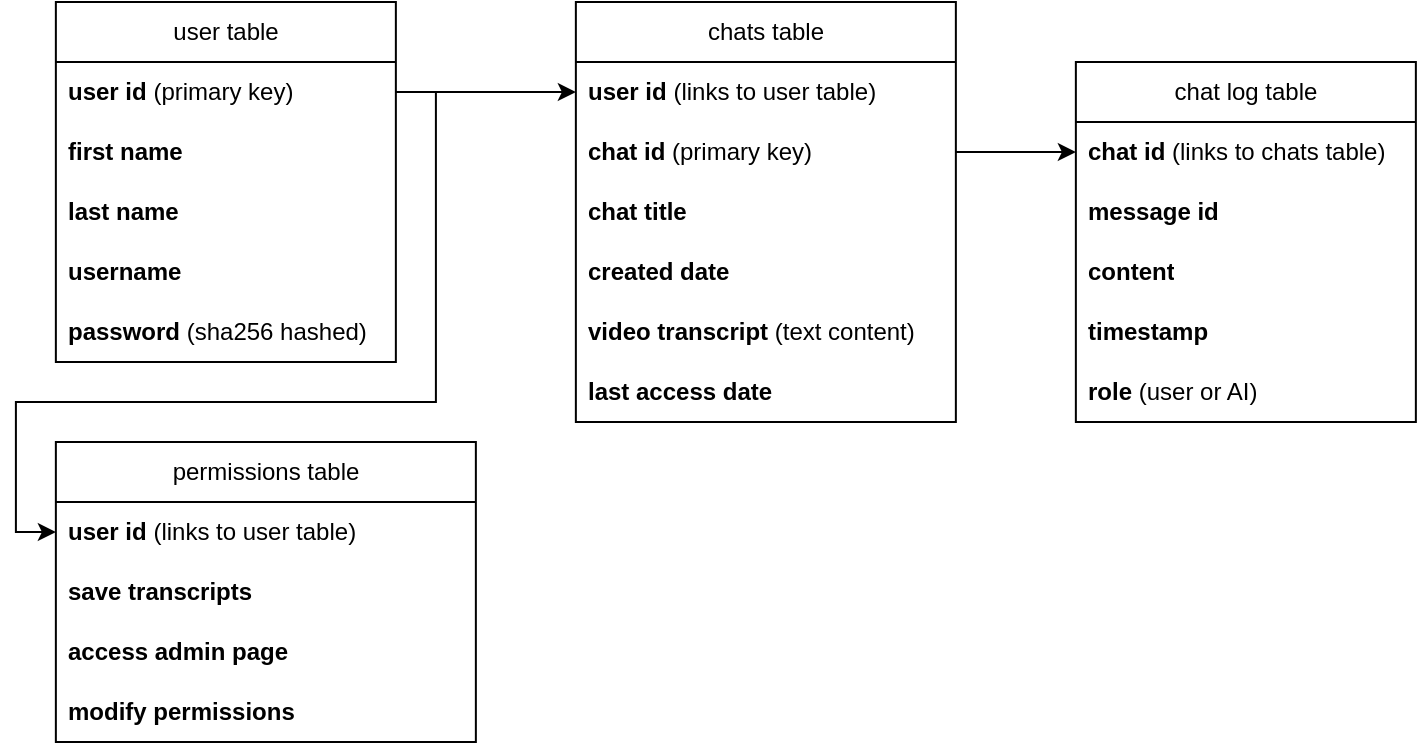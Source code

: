 <mxfile version="28.2.5">
  <diagram name="Page-1" id="ODl_cDZtwnBtCbp09z6A">
    <mxGraphModel dx="1048" dy="617" grid="1" gridSize="10" guides="1" tooltips="1" connect="1" arrows="1" fold="1" page="1" pageScale="1" pageWidth="850" pageHeight="1100" math="0" shadow="0">
      <root>
        <mxCell id="0" />
        <mxCell id="1" parent="0" />
        <mxCell id="lJNQl5LVWudzznO_TVI9-2" value="user table" style="swimlane;fontStyle=0;childLayout=stackLayout;horizontal=1;startSize=30;horizontalStack=0;resizeParent=1;resizeParentMax=0;resizeLast=0;collapsible=1;marginBottom=0;whiteSpace=wrap;html=1;" parent="1" vertex="1">
          <mxGeometry x="94.93" y="120" width="170" height="180" as="geometry">
            <mxRectangle x="130" y="60" width="90" height="30" as="alternateBounds" />
          </mxGeometry>
        </mxCell>
        <mxCell id="lJNQl5LVWudzznO_TVI9-3" value="&lt;b&gt;user id&lt;/b&gt;&amp;nbsp;(primary key)" style="text;strokeColor=none;fillColor=none;align=left;verticalAlign=middle;spacingLeft=4;spacingRight=4;overflow=hidden;points=[[0,0.5],[1,0.5]];portConstraint=eastwest;rotatable=0;whiteSpace=wrap;html=1;" parent="lJNQl5LVWudzznO_TVI9-2" vertex="1">
          <mxGeometry y="30" width="170" height="30" as="geometry" />
        </mxCell>
        <mxCell id="lJNQl5LVWudzznO_TVI9-4" value="&lt;b&gt;first name&lt;/b&gt;" style="text;strokeColor=none;fillColor=none;align=left;verticalAlign=middle;spacingLeft=4;spacingRight=4;overflow=hidden;points=[[0,0.5],[1,0.5]];portConstraint=eastwest;rotatable=0;whiteSpace=wrap;html=1;" parent="lJNQl5LVWudzznO_TVI9-2" vertex="1">
          <mxGeometry y="60" width="170" height="30" as="geometry" />
        </mxCell>
        <mxCell id="lJNQl5LVWudzznO_TVI9-5" value="&lt;b&gt;last name&lt;/b&gt;" style="text;strokeColor=none;fillColor=none;align=left;verticalAlign=middle;spacingLeft=4;spacingRight=4;overflow=hidden;points=[[0,0.5],[1,0.5]];portConstraint=eastwest;rotatable=0;whiteSpace=wrap;html=1;" parent="lJNQl5LVWudzznO_TVI9-2" vertex="1">
          <mxGeometry y="90" width="170" height="30" as="geometry" />
        </mxCell>
        <mxCell id="lJNQl5LVWudzznO_TVI9-6" value="&lt;b&gt;username&lt;/b&gt;" style="text;strokeColor=none;fillColor=none;align=left;verticalAlign=middle;spacingLeft=4;spacingRight=4;overflow=hidden;points=[[0,0.5],[1,0.5]];portConstraint=eastwest;rotatable=0;whiteSpace=wrap;html=1;" parent="lJNQl5LVWudzznO_TVI9-2" vertex="1">
          <mxGeometry y="120" width="170" height="30" as="geometry" />
        </mxCell>
        <mxCell id="lJNQl5LVWudzznO_TVI9-7" value="&lt;b&gt;password &lt;/b&gt;(sha256 hashed)" style="text;strokeColor=none;fillColor=none;align=left;verticalAlign=middle;spacingLeft=4;spacingRight=4;overflow=hidden;points=[[0,0.5],[1,0.5]];portConstraint=eastwest;rotatable=0;whiteSpace=wrap;html=1;" parent="lJNQl5LVWudzznO_TVI9-2" vertex="1">
          <mxGeometry y="150" width="170" height="30" as="geometry" />
        </mxCell>
        <mxCell id="lJNQl5LVWudzznO_TVI9-8" value="chats table" style="swimlane;fontStyle=0;childLayout=stackLayout;horizontal=1;startSize=30;horizontalStack=0;resizeParent=1;resizeParentMax=0;resizeLast=0;collapsible=1;marginBottom=0;whiteSpace=wrap;html=1;" parent="1" vertex="1">
          <mxGeometry x="354.93" y="120" width="190" height="210" as="geometry">
            <mxRectangle x="130" y="60" width="90" height="30" as="alternateBounds" />
          </mxGeometry>
        </mxCell>
        <mxCell id="lJNQl5LVWudzznO_TVI9-9" value="&lt;b&gt;user id&lt;/b&gt;&amp;nbsp;(links to user table)" style="text;strokeColor=none;fillColor=none;align=left;verticalAlign=middle;spacingLeft=4;spacingRight=4;overflow=hidden;points=[[0,0.5],[1,0.5]];portConstraint=eastwest;rotatable=0;whiteSpace=wrap;html=1;" parent="lJNQl5LVWudzznO_TVI9-8" vertex="1">
          <mxGeometry y="30" width="190" height="30" as="geometry" />
        </mxCell>
        <mxCell id="lJNQl5LVWudzznO_TVI9-10" value="&lt;b&gt;chat id &lt;/b&gt;(primary key)" style="text;strokeColor=none;fillColor=none;align=left;verticalAlign=middle;spacingLeft=4;spacingRight=4;overflow=hidden;points=[[0,0.5],[1,0.5]];portConstraint=eastwest;rotatable=0;whiteSpace=wrap;html=1;" parent="lJNQl5LVWudzznO_TVI9-8" vertex="1">
          <mxGeometry y="60" width="190" height="30" as="geometry" />
        </mxCell>
        <mxCell id="lJNQl5LVWudzznO_TVI9-11" value="&lt;b&gt;chat title&lt;/b&gt;" style="text;strokeColor=none;fillColor=none;align=left;verticalAlign=middle;spacingLeft=4;spacingRight=4;overflow=hidden;points=[[0,0.5],[1,0.5]];portConstraint=eastwest;rotatable=0;whiteSpace=wrap;html=1;" parent="lJNQl5LVWudzznO_TVI9-8" vertex="1">
          <mxGeometry y="90" width="190" height="30" as="geometry" />
        </mxCell>
        <mxCell id="lJNQl5LVWudzznO_TVI9-12" value="&lt;b&gt;created date&lt;/b&gt;" style="text;strokeColor=none;fillColor=none;align=left;verticalAlign=middle;spacingLeft=4;spacingRight=4;overflow=hidden;points=[[0,0.5],[1,0.5]];portConstraint=eastwest;rotatable=0;whiteSpace=wrap;html=1;" parent="lJNQl5LVWudzznO_TVI9-8" vertex="1">
          <mxGeometry y="120" width="190" height="30" as="geometry" />
        </mxCell>
        <mxCell id="lJNQl5LVWudzznO_TVI9-13" value="&lt;b&gt;video transcript &lt;/b&gt;(text content)" style="text;strokeColor=none;fillColor=none;align=left;verticalAlign=middle;spacingLeft=4;spacingRight=4;overflow=hidden;points=[[0,0.5],[1,0.5]];portConstraint=eastwest;rotatable=0;whiteSpace=wrap;html=1;" parent="lJNQl5LVWudzznO_TVI9-8" vertex="1">
          <mxGeometry y="150" width="190" height="30" as="geometry" />
        </mxCell>
        <mxCell id="lJNQl5LVWudzznO_TVI9-15" value="&lt;b&gt;last access date&lt;/b&gt;" style="text;strokeColor=none;fillColor=none;align=left;verticalAlign=middle;spacingLeft=4;spacingRight=4;overflow=hidden;points=[[0,0.5],[1,0.5]];portConstraint=eastwest;rotatable=0;whiteSpace=wrap;html=1;" parent="lJNQl5LVWudzznO_TVI9-8" vertex="1">
          <mxGeometry y="180" width="190" height="30" as="geometry" />
        </mxCell>
        <mxCell id="lJNQl5LVWudzznO_TVI9-16" style="edgeStyle=orthogonalEdgeStyle;rounded=0;orthogonalLoop=1;jettySize=auto;html=1;entryX=0;entryY=0.5;entryDx=0;entryDy=0;" parent="1" source="lJNQl5LVWudzznO_TVI9-3" target="lJNQl5LVWudzznO_TVI9-9" edge="1">
          <mxGeometry relative="1" as="geometry" />
        </mxCell>
        <mxCell id="lJNQl5LVWudzznO_TVI9-17" value="chat log table" style="swimlane;fontStyle=0;childLayout=stackLayout;horizontal=1;startSize=30;horizontalStack=0;resizeParent=1;resizeParentMax=0;resizeLast=0;collapsible=1;marginBottom=0;whiteSpace=wrap;html=1;" parent="1" vertex="1">
          <mxGeometry x="604.93" y="150" width="170" height="180" as="geometry">
            <mxRectangle x="130" y="60" width="90" height="30" as="alternateBounds" />
          </mxGeometry>
        </mxCell>
        <mxCell id="lJNQl5LVWudzznO_TVI9-18" value="&lt;b&gt;chat id&lt;/b&gt;&amp;nbsp;(links to chats table)" style="text;strokeColor=none;fillColor=none;align=left;verticalAlign=middle;spacingLeft=4;spacingRight=4;overflow=hidden;points=[[0,0.5],[1,0.5]];portConstraint=eastwest;rotatable=0;whiteSpace=wrap;html=1;" parent="lJNQl5LVWudzznO_TVI9-17" vertex="1">
          <mxGeometry y="30" width="170" height="30" as="geometry" />
        </mxCell>
        <mxCell id="lJNQl5LVWudzznO_TVI9-19" value="&lt;b&gt;message id&lt;/b&gt;" style="text;strokeColor=none;fillColor=none;align=left;verticalAlign=middle;spacingLeft=4;spacingRight=4;overflow=hidden;points=[[0,0.5],[1,0.5]];portConstraint=eastwest;rotatable=0;whiteSpace=wrap;html=1;" parent="lJNQl5LVWudzznO_TVI9-17" vertex="1">
          <mxGeometry y="60" width="170" height="30" as="geometry" />
        </mxCell>
        <mxCell id="lJNQl5LVWudzznO_TVI9-20" value="&lt;b&gt;content&lt;/b&gt;" style="text;strokeColor=none;fillColor=none;align=left;verticalAlign=middle;spacingLeft=4;spacingRight=4;overflow=hidden;points=[[0,0.5],[1,0.5]];portConstraint=eastwest;rotatable=0;whiteSpace=wrap;html=1;" parent="lJNQl5LVWudzznO_TVI9-17" vertex="1">
          <mxGeometry y="90" width="170" height="30" as="geometry" />
        </mxCell>
        <mxCell id="lJNQl5LVWudzznO_TVI9-21" value="&lt;b&gt;timestamp&lt;/b&gt;" style="text;strokeColor=none;fillColor=none;align=left;verticalAlign=middle;spacingLeft=4;spacingRight=4;overflow=hidden;points=[[0,0.5],[1,0.5]];portConstraint=eastwest;rotatable=0;whiteSpace=wrap;html=1;" parent="lJNQl5LVWudzznO_TVI9-17" vertex="1">
          <mxGeometry y="120" width="170" height="30" as="geometry" />
        </mxCell>
        <mxCell id="lJNQl5LVWudzznO_TVI9-22" value="&lt;b&gt;role &lt;/b&gt;(user or AI)" style="text;strokeColor=none;fillColor=none;align=left;verticalAlign=middle;spacingLeft=4;spacingRight=4;overflow=hidden;points=[[0,0.5],[1,0.5]];portConstraint=eastwest;rotatable=0;whiteSpace=wrap;html=1;" parent="lJNQl5LVWudzznO_TVI9-17" vertex="1">
          <mxGeometry y="150" width="170" height="30" as="geometry" />
        </mxCell>
        <mxCell id="lJNQl5LVWudzznO_TVI9-23" style="edgeStyle=orthogonalEdgeStyle;rounded=0;orthogonalLoop=1;jettySize=auto;html=1;entryX=0;entryY=0.5;entryDx=0;entryDy=0;" parent="1" source="lJNQl5LVWudzznO_TVI9-10" target="lJNQl5LVWudzznO_TVI9-18" edge="1">
          <mxGeometry relative="1" as="geometry" />
        </mxCell>
        <mxCell id="lJNQl5LVWudzznO_TVI9-24" value="permissions table" style="swimlane;fontStyle=0;childLayout=stackLayout;horizontal=1;startSize=30;horizontalStack=0;resizeParent=1;resizeParentMax=0;resizeLast=0;collapsible=1;marginBottom=0;whiteSpace=wrap;html=1;" parent="1" vertex="1">
          <mxGeometry x="94.93" y="340" width="210" height="150" as="geometry">
            <mxRectangle x="130" y="60" width="90" height="30" as="alternateBounds" />
          </mxGeometry>
        </mxCell>
        <mxCell id="lJNQl5LVWudzznO_TVI9-26" value="&lt;b&gt;user id&lt;/b&gt;&amp;nbsp;(links to user table)" style="text;strokeColor=none;fillColor=none;align=left;verticalAlign=middle;spacingLeft=4;spacingRight=4;overflow=hidden;points=[[0,0.5],[1,0.5]];portConstraint=eastwest;rotatable=0;whiteSpace=wrap;html=1;" parent="lJNQl5LVWudzznO_TVI9-24" vertex="1">
          <mxGeometry y="30" width="210" height="30" as="geometry" />
        </mxCell>
        <mxCell id="lJNQl5LVWudzznO_TVI9-27" value="&lt;b&gt;save transcripts&lt;/b&gt;" style="text;strokeColor=none;fillColor=none;align=left;verticalAlign=middle;spacingLeft=4;spacingRight=4;overflow=hidden;points=[[0,0.5],[1,0.5]];portConstraint=eastwest;rotatable=0;whiteSpace=wrap;html=1;" parent="lJNQl5LVWudzznO_TVI9-24" vertex="1">
          <mxGeometry y="60" width="210" height="30" as="geometry" />
        </mxCell>
        <mxCell id="lJNQl5LVWudzznO_TVI9-28" value="&lt;b&gt;access admin page&lt;/b&gt;" style="text;strokeColor=none;fillColor=none;align=left;verticalAlign=middle;spacingLeft=4;spacingRight=4;overflow=hidden;points=[[0,0.5],[1,0.5]];portConstraint=eastwest;rotatable=0;whiteSpace=wrap;html=1;" parent="lJNQl5LVWudzznO_TVI9-24" vertex="1">
          <mxGeometry y="90" width="210" height="30" as="geometry" />
        </mxCell>
        <mxCell id="lJNQl5LVWudzznO_TVI9-30" value="&lt;b&gt;modify permissions&lt;/b&gt;" style="text;strokeColor=none;fillColor=none;align=left;verticalAlign=middle;spacingLeft=4;spacingRight=4;overflow=hidden;points=[[0,0.5],[1,0.5]];portConstraint=eastwest;rotatable=0;whiteSpace=wrap;html=1;" parent="lJNQl5LVWudzznO_TVI9-24" vertex="1">
          <mxGeometry y="120" width="210" height="30" as="geometry" />
        </mxCell>
        <mxCell id="ly6AfYdLvAK33B22RwHO-1" style="edgeStyle=orthogonalEdgeStyle;rounded=0;orthogonalLoop=1;jettySize=auto;html=1;entryX=0;entryY=0.5;entryDx=0;entryDy=0;" edge="1" parent="1" source="lJNQl5LVWudzznO_TVI9-3" target="lJNQl5LVWudzznO_TVI9-26">
          <mxGeometry relative="1" as="geometry">
            <mxPoint x="69.93" y="390" as="targetPoint" />
            <Array as="points">
              <mxPoint x="284.93" y="165" />
              <mxPoint x="284.93" y="320" />
              <mxPoint x="74.93" y="320" />
              <mxPoint x="74.93" y="385" />
            </Array>
          </mxGeometry>
        </mxCell>
      </root>
    </mxGraphModel>
  </diagram>
</mxfile>
